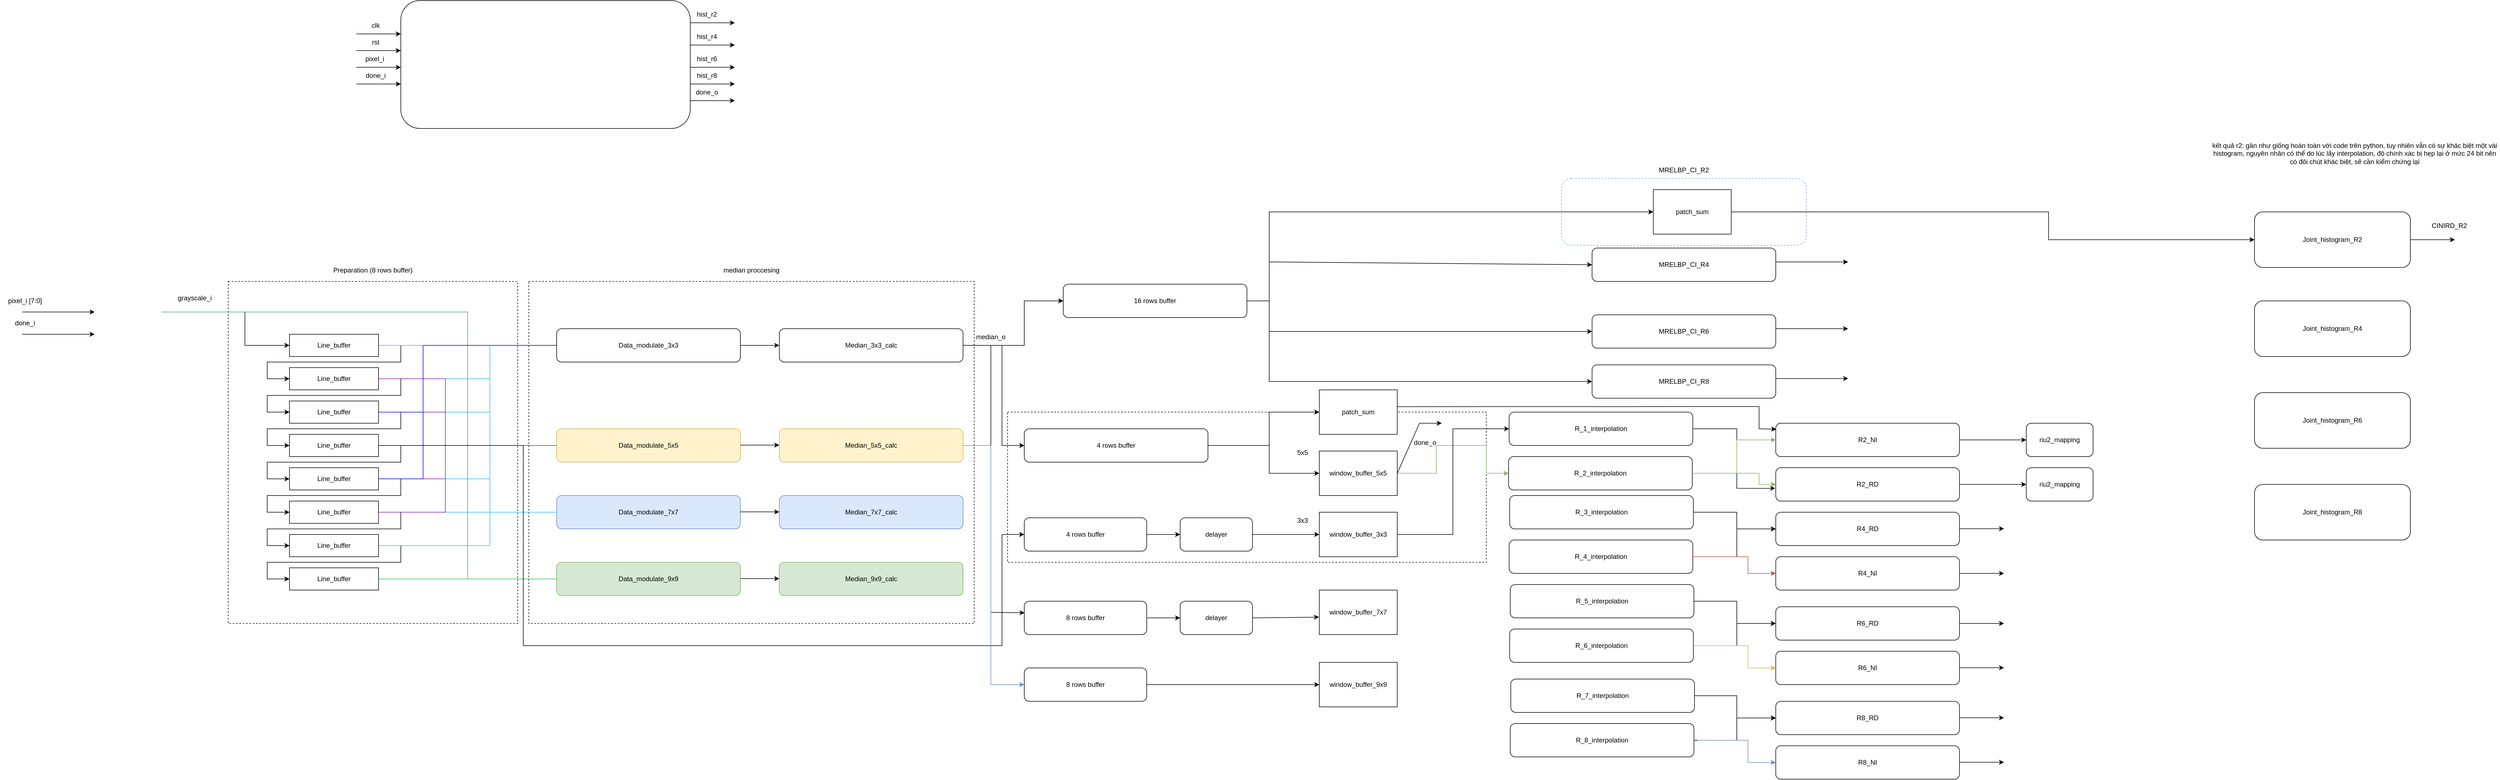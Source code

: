 <mxfile version="26.0.6">
  <diagram id="WNxnk0LURHfRbP0s7R7I" name="Page-1">
    <mxGraphModel dx="2284" dy="706" grid="1" gridSize="10" guides="1" tooltips="1" connect="1" arrows="1" fold="1" page="1" pageScale="1" pageWidth="850" pageHeight="1100" math="0" shadow="0">
      <root>
        <mxCell id="0" />
        <mxCell id="1" parent="0" />
        <mxCell id="bqpCy2kz2_XDA2Lxjg73-36" value="" style="rounded=0;whiteSpace=wrap;html=1;dashed=1;" parent="1" vertex="1">
          <mxGeometry x="1530" y="1140" width="860" height="270" as="geometry" />
        </mxCell>
        <mxCell id="ZLRa4HKCprrnMZRO4Hse-6" value="" style="rounded=1;whiteSpace=wrap;html=1;dashed=1;strokeColor=#7EA6E0;" parent="1" vertex="1">
          <mxGeometry x="2525" y="720" width="440" height="120" as="geometry" />
        </mxCell>
        <mxCell id="xcWUs8alpo8-Jp0Hv6Uv-5" value="" style="rounded=0;whiteSpace=wrap;html=1;dashed=1;" parent="1" vertex="1">
          <mxGeometry x="670" y="905" width="800" height="615" as="geometry" />
        </mxCell>
        <mxCell id="GmcOGzXTu3tJZgcI8re--47" value="" style="rounded=0;whiteSpace=wrap;html=1;dashed=1;" parent="1" vertex="1">
          <mxGeometry x="130" y="905" width="520" height="615" as="geometry" />
        </mxCell>
        <mxCell id="GmcOGzXTu3tJZgcI8re--1" value="grayscale_i" style="text;html=1;align=center;verticalAlign=middle;whiteSpace=wrap;rounded=0;" parent="1" vertex="1">
          <mxGeometry x="40" y="920" width="60" height="30" as="geometry" />
        </mxCell>
        <mxCell id="GmcOGzXTu3tJZgcI8re--2" value="Line_buffer" style="rounded=0;whiteSpace=wrap;html=1;" parent="1" vertex="1">
          <mxGeometry x="240" y="1000" width="160" height="40" as="geometry" />
        </mxCell>
        <mxCell id="GmcOGzXTu3tJZgcI8re--3" value="Line_buffer" style="rounded=0;whiteSpace=wrap;html=1;" parent="1" vertex="1">
          <mxGeometry x="240" y="1060" width="160" height="40" as="geometry" />
        </mxCell>
        <mxCell id="GmcOGzXTu3tJZgcI8re--4" value="Line_buffer" style="rounded=0;whiteSpace=wrap;html=1;" parent="1" vertex="1">
          <mxGeometry x="240" y="1120" width="160" height="40" as="geometry" />
        </mxCell>
        <mxCell id="GmcOGzXTu3tJZgcI8re--5" value="Line_buffer" style="rounded=0;whiteSpace=wrap;html=1;" parent="1" vertex="1">
          <mxGeometry x="240" y="1180" width="160" height="40" as="geometry" />
        </mxCell>
        <mxCell id="GmcOGzXTu3tJZgcI8re--6" value="Line_buffer" style="rounded=0;whiteSpace=wrap;html=1;" parent="1" vertex="1">
          <mxGeometry x="240" y="1240" width="160" height="40" as="geometry" />
        </mxCell>
        <mxCell id="GmcOGzXTu3tJZgcI8re--7" value="Line_buffer" style="rounded=0;whiteSpace=wrap;html=1;" parent="1" vertex="1">
          <mxGeometry x="240" y="1300" width="160" height="40" as="geometry" />
        </mxCell>
        <mxCell id="GmcOGzXTu3tJZgcI8re--8" value="Line_buffer" style="rounded=0;whiteSpace=wrap;html=1;" parent="1" vertex="1">
          <mxGeometry x="240" y="1360" width="160" height="40" as="geometry" />
        </mxCell>
        <mxCell id="GmcOGzXTu3tJZgcI8re--9" value="Line_buffer" style="rounded=0;whiteSpace=wrap;html=1;" parent="1" vertex="1">
          <mxGeometry x="240" y="1420" width="160" height="40" as="geometry" />
        </mxCell>
        <mxCell id="GmcOGzXTu3tJZgcI8re--10" value="" style="endArrow=classic;html=1;rounded=0;entryX=0;entryY=0.5;entryDx=0;entryDy=0;" parent="1" target="GmcOGzXTu3tJZgcI8re--2" edge="1">
          <mxGeometry width="50" height="50" relative="1" as="geometry">
            <mxPoint x="160" y="960" as="sourcePoint" />
            <mxPoint x="220" y="990" as="targetPoint" />
            <Array as="points">
              <mxPoint x="160" y="1020" />
            </Array>
          </mxGeometry>
        </mxCell>
        <mxCell id="GmcOGzXTu3tJZgcI8re--11" value="" style="endArrow=classic;html=1;rounded=0;exitX=1;exitY=0.5;exitDx=0;exitDy=0;entryX=0;entryY=0.5;entryDx=0;entryDy=0;" parent="1" source="GmcOGzXTu3tJZgcI8re--2" target="GmcOGzXTu3tJZgcI8re--3" edge="1">
          <mxGeometry width="50" height="50" relative="1" as="geometry">
            <mxPoint x="400" y="1060" as="sourcePoint" />
            <mxPoint x="450" y="1010" as="targetPoint" />
            <Array as="points">
              <mxPoint x="440" y="1020" />
              <mxPoint x="440" y="1050" />
              <mxPoint x="200" y="1050" />
              <mxPoint x="200" y="1080" />
            </Array>
          </mxGeometry>
        </mxCell>
        <mxCell id="GmcOGzXTu3tJZgcI8re--12" value="" style="endArrow=classic;html=1;rounded=0;exitX=1;exitY=0.5;exitDx=0;exitDy=0;entryX=0;entryY=0.5;entryDx=0;entryDy=0;" parent="1" source="GmcOGzXTu3tJZgcI8re--3" target="GmcOGzXTu3tJZgcI8re--4" edge="1">
          <mxGeometry width="50" height="50" relative="1" as="geometry">
            <mxPoint x="400" y="1130" as="sourcePoint" />
            <mxPoint x="450" y="1080" as="targetPoint" />
            <Array as="points">
              <mxPoint x="440" y="1080" />
              <mxPoint x="440" y="1110" />
              <mxPoint x="200" y="1110" />
              <mxPoint x="200" y="1140" />
            </Array>
          </mxGeometry>
        </mxCell>
        <mxCell id="GmcOGzXTu3tJZgcI8re--13" value="" style="endArrow=classic;html=1;rounded=0;exitX=1;exitY=0.5;exitDx=0;exitDy=0;entryX=0;entryY=0.5;entryDx=0;entryDy=0;" parent="1" edge="1">
          <mxGeometry width="50" height="50" relative="1" as="geometry">
            <mxPoint x="400" y="1140" as="sourcePoint" />
            <mxPoint x="240" y="1200" as="targetPoint" />
            <Array as="points">
              <mxPoint x="440" y="1140" />
              <mxPoint x="440" y="1170" />
              <mxPoint x="200" y="1170" />
              <mxPoint x="200" y="1200" />
            </Array>
          </mxGeometry>
        </mxCell>
        <mxCell id="GmcOGzXTu3tJZgcI8re--14" value="" style="endArrow=classic;html=1;rounded=0;exitX=1;exitY=0.5;exitDx=0;exitDy=0;entryX=0;entryY=0.5;entryDx=0;entryDy=0;" parent="1" edge="1">
          <mxGeometry width="50" height="50" relative="1" as="geometry">
            <mxPoint x="400" y="1200" as="sourcePoint" />
            <mxPoint x="240" y="1260" as="targetPoint" />
            <Array as="points">
              <mxPoint x="440" y="1200" />
              <mxPoint x="440" y="1230" />
              <mxPoint x="200" y="1230" />
              <mxPoint x="200" y="1260" />
            </Array>
          </mxGeometry>
        </mxCell>
        <mxCell id="GmcOGzXTu3tJZgcI8re--15" value="" style="endArrow=classic;html=1;rounded=0;exitX=1;exitY=0.5;exitDx=0;exitDy=0;entryX=0;entryY=0.5;entryDx=0;entryDy=0;" parent="1" edge="1">
          <mxGeometry width="50" height="50" relative="1" as="geometry">
            <mxPoint x="400" y="1260" as="sourcePoint" />
            <mxPoint x="240" y="1320" as="targetPoint" />
            <Array as="points">
              <mxPoint x="440" y="1260" />
              <mxPoint x="440" y="1290" />
              <mxPoint x="200" y="1290" />
              <mxPoint x="200" y="1320" />
            </Array>
          </mxGeometry>
        </mxCell>
        <mxCell id="GmcOGzXTu3tJZgcI8re--16" value="" style="endArrow=classic;html=1;rounded=0;exitX=1;exitY=0.5;exitDx=0;exitDy=0;entryX=0;entryY=0.5;entryDx=0;entryDy=0;" parent="1" edge="1">
          <mxGeometry width="50" height="50" relative="1" as="geometry">
            <mxPoint x="400" y="1320" as="sourcePoint" />
            <mxPoint x="240" y="1380" as="targetPoint" />
            <Array as="points">
              <mxPoint x="440" y="1320" />
              <mxPoint x="440" y="1350" />
              <mxPoint x="200" y="1350" />
              <mxPoint x="200" y="1380" />
            </Array>
          </mxGeometry>
        </mxCell>
        <mxCell id="GmcOGzXTu3tJZgcI8re--17" value="" style="endArrow=classic;html=1;rounded=0;exitX=1;exitY=0.5;exitDx=0;exitDy=0;entryX=0;entryY=0.5;entryDx=0;entryDy=0;" parent="1" edge="1">
          <mxGeometry width="50" height="50" relative="1" as="geometry">
            <mxPoint x="400" y="1380" as="sourcePoint" />
            <mxPoint x="240" y="1440" as="targetPoint" />
            <Array as="points">
              <mxPoint x="440" y="1380" />
              <mxPoint x="440" y="1410" />
              <mxPoint x="200" y="1410" />
              <mxPoint x="200" y="1440" />
            </Array>
          </mxGeometry>
        </mxCell>
        <mxCell id="GmcOGzXTu3tJZgcI8re--18" value="Data_modulate_3x3" style="rounded=1;whiteSpace=wrap;html=1;" parent="1" vertex="1">
          <mxGeometry x="720" y="990" width="330" height="60" as="geometry" />
        </mxCell>
        <mxCell id="GmcOGzXTu3tJZgcI8re--19" value="Data_modulate_5x5" style="rounded=1;whiteSpace=wrap;html=1;fillColor=#fff2cc;strokeColor=#d6b656;" parent="1" vertex="1">
          <mxGeometry x="720" y="1170" width="330" height="60" as="geometry" />
        </mxCell>
        <mxCell id="GmcOGzXTu3tJZgcI8re--20" value="Data_modulate_7x7" style="rounded=1;whiteSpace=wrap;html=1;fillColor=#dae8fc;strokeColor=#6c8ebf;" parent="1" vertex="1">
          <mxGeometry x="720" y="1290" width="330" height="60" as="geometry" />
        </mxCell>
        <mxCell id="GmcOGzXTu3tJZgcI8re--21" value="Data_modulate_9x9" style="rounded=1;whiteSpace=wrap;html=1;fillColor=#d5e8d4;strokeColor=#82b366;" parent="1" vertex="1">
          <mxGeometry x="720" y="1410" width="330" height="60" as="geometry" />
        </mxCell>
        <mxCell id="GmcOGzXTu3tJZgcI8re--22" value="" style="endArrow=none;html=1;rounded=0;entryX=0;entryY=0.5;entryDx=0;entryDy=0;exitX=1;exitY=0.5;exitDx=0;exitDy=0;fillColor=#f8cecc;strokeColor=#39B85B;" parent="1" source="GmcOGzXTu3tJZgcI8re--9" target="GmcOGzXTu3tJZgcI8re--21" edge="1">
          <mxGeometry width="50" height="50" relative="1" as="geometry">
            <mxPoint x="520" y="1380" as="sourcePoint" />
            <mxPoint x="570" y="1330" as="targetPoint" />
          </mxGeometry>
        </mxCell>
        <mxCell id="GmcOGzXTu3tJZgcI8re--23" value="" style="endArrow=none;html=1;rounded=0;entryX=1;entryY=0.5;entryDx=0;entryDy=0;fillColor=#f8cecc;strokeColor=#39B85B;" parent="1" target="GmcOGzXTu3tJZgcI8re--8" edge="1">
          <mxGeometry width="50" height="50" relative="1" as="geometry">
            <mxPoint x="560" y="1440" as="sourcePoint" />
            <mxPoint x="610" y="1330" as="targetPoint" />
            <Array as="points">
              <mxPoint x="560" y="1380" />
            </Array>
          </mxGeometry>
        </mxCell>
        <mxCell id="GmcOGzXTu3tJZgcI8re--24" value="" style="endArrow=none;html=1;rounded=0;entryX=1;entryY=0.5;entryDx=0;entryDy=0;fillColor=#f8cecc;strokeColor=#39B85B;" parent="1" target="GmcOGzXTu3tJZgcI8re--7" edge="1">
          <mxGeometry width="50" height="50" relative="1" as="geometry">
            <mxPoint x="560" y="1440" as="sourcePoint" />
            <mxPoint x="400" y="1380" as="targetPoint" />
            <Array as="points">
              <mxPoint x="560" y="1320" />
            </Array>
          </mxGeometry>
        </mxCell>
        <mxCell id="GmcOGzXTu3tJZgcI8re--25" value="" style="endArrow=none;html=1;rounded=0;entryX=1;entryY=0.5;entryDx=0;entryDy=0;fillColor=#f8cecc;strokeColor=#39B85B;" parent="1" target="GmcOGzXTu3tJZgcI8re--6" edge="1">
          <mxGeometry width="50" height="50" relative="1" as="geometry">
            <mxPoint x="560" y="1440" as="sourcePoint" />
            <mxPoint x="400" y="1320" as="targetPoint" />
            <Array as="points">
              <mxPoint x="560" y="1260" />
            </Array>
          </mxGeometry>
        </mxCell>
        <mxCell id="GmcOGzXTu3tJZgcI8re--26" value="" style="endArrow=none;html=1;rounded=0;entryX=1;entryY=0.5;entryDx=0;entryDy=0;fillColor=#f8cecc;strokeColor=#39B85B;" parent="1" target="GmcOGzXTu3tJZgcI8re--5" edge="1">
          <mxGeometry width="50" height="50" relative="1" as="geometry">
            <mxPoint x="560" y="1440" as="sourcePoint" />
            <mxPoint x="400" y="1260" as="targetPoint" />
            <Array as="points">
              <mxPoint x="560" y="1200" />
            </Array>
          </mxGeometry>
        </mxCell>
        <mxCell id="GmcOGzXTu3tJZgcI8re--27" value="" style="endArrow=none;html=1;rounded=0;entryX=1;entryY=0.5;entryDx=0;entryDy=0;fillColor=#f8cecc;strokeColor=#39B85B;" parent="1" target="GmcOGzXTu3tJZgcI8re--4" edge="1">
          <mxGeometry width="50" height="50" relative="1" as="geometry">
            <mxPoint x="560" y="1440" as="sourcePoint" />
            <mxPoint x="400" y="1200" as="targetPoint" />
            <Array as="points">
              <mxPoint x="560" y="1140" />
            </Array>
          </mxGeometry>
        </mxCell>
        <mxCell id="GmcOGzXTu3tJZgcI8re--28" value="" style="endArrow=none;html=1;rounded=0;entryX=1;entryY=0.5;entryDx=0;entryDy=0;fillColor=#f8cecc;strokeColor=#39B85B;" parent="1" target="GmcOGzXTu3tJZgcI8re--3" edge="1">
          <mxGeometry width="50" height="50" relative="1" as="geometry">
            <mxPoint x="560" y="1440" as="sourcePoint" />
            <mxPoint x="400" y="1140" as="targetPoint" />
            <Array as="points">
              <mxPoint x="560" y="1080" />
            </Array>
          </mxGeometry>
        </mxCell>
        <mxCell id="GmcOGzXTu3tJZgcI8re--29" value="" style="endArrow=none;html=1;rounded=0;entryX=1;entryY=0.5;entryDx=0;entryDy=0;fillColor=#f8cecc;strokeColor=#39B85B;" parent="1" target="GmcOGzXTu3tJZgcI8re--2" edge="1">
          <mxGeometry width="50" height="50" relative="1" as="geometry">
            <mxPoint x="560" y="1440" as="sourcePoint" />
            <mxPoint x="400" y="1080" as="targetPoint" />
            <Array as="points">
              <mxPoint x="560" y="1020" />
            </Array>
          </mxGeometry>
        </mxCell>
        <mxCell id="GmcOGzXTu3tJZgcI8re--30" value="" style="endArrow=none;html=1;rounded=0;fillColor=#f8cecc;strokeColor=#39B85B;" parent="1" edge="1">
          <mxGeometry width="50" height="50" relative="1" as="geometry">
            <mxPoint x="560" y="1440" as="sourcePoint" />
            <mxPoint x="10" y="960" as="targetPoint" />
            <Array as="points">
              <mxPoint x="560" y="960" />
            </Array>
          </mxGeometry>
        </mxCell>
        <mxCell id="GmcOGzXTu3tJZgcI8re--31" value="" style="endArrow=none;html=1;rounded=0;exitX=1;exitY=0.5;exitDx=0;exitDy=0;entryX=0;entryY=0.5;entryDx=0;entryDy=0;strokeColor=#2EC0FF;" parent="1" source="GmcOGzXTu3tJZgcI8re--8" target="GmcOGzXTu3tJZgcI8re--20" edge="1">
          <mxGeometry width="50" height="50" relative="1" as="geometry">
            <mxPoint x="670" y="1360" as="sourcePoint" />
            <mxPoint x="720" y="1310" as="targetPoint" />
            <Array as="points">
              <mxPoint x="600" y="1380" />
              <mxPoint x="600" y="1320" />
            </Array>
          </mxGeometry>
        </mxCell>
        <mxCell id="GmcOGzXTu3tJZgcI8re--32" value="" style="endArrow=none;html=1;rounded=0;exitX=1;exitY=0.5;exitDx=0;exitDy=0;entryX=0;entryY=0.5;entryDx=0;entryDy=0;strokeColor=#2EC0FF;" parent="1" source="GmcOGzXTu3tJZgcI8re--7" target="GmcOGzXTu3tJZgcI8re--20" edge="1">
          <mxGeometry width="50" height="50" relative="1" as="geometry">
            <mxPoint x="590" y="1310" as="sourcePoint" />
            <mxPoint x="640" y="1260" as="targetPoint" />
          </mxGeometry>
        </mxCell>
        <mxCell id="GmcOGzXTu3tJZgcI8re--33" value="" style="endArrow=none;html=1;rounded=0;exitX=1;exitY=0.5;exitDx=0;exitDy=0;entryX=0;entryY=0.5;entryDx=0;entryDy=0;strokeColor=#2EC0FF;" parent="1" source="GmcOGzXTu3tJZgcI8re--6" target="GmcOGzXTu3tJZgcI8re--20" edge="1">
          <mxGeometry width="50" height="50" relative="1" as="geometry">
            <mxPoint x="620" y="1280" as="sourcePoint" />
            <mxPoint x="670" y="1230" as="targetPoint" />
            <Array as="points">
              <mxPoint x="600" y="1260" />
              <mxPoint x="600" y="1320" />
            </Array>
          </mxGeometry>
        </mxCell>
        <mxCell id="GmcOGzXTu3tJZgcI8re--34" value="" style="endArrow=none;html=1;rounded=0;exitX=1;exitY=0.5;exitDx=0;exitDy=0;entryX=0;entryY=0.5;entryDx=0;entryDy=0;strokeColor=#2EC0FF;" parent="1" source="GmcOGzXTu3tJZgcI8re--5" edge="1">
          <mxGeometry width="50" height="50" relative="1" as="geometry">
            <mxPoint x="400" y="1260" as="sourcePoint" />
            <mxPoint x="720" y="1320" as="targetPoint" />
            <Array as="points">
              <mxPoint x="600" y="1200" />
              <mxPoint x="600" y="1320" />
            </Array>
          </mxGeometry>
        </mxCell>
        <mxCell id="GmcOGzXTu3tJZgcI8re--35" value="" style="endArrow=none;html=1;rounded=0;exitX=1;exitY=0.5;exitDx=0;exitDy=0;entryX=0;entryY=0.5;entryDx=0;entryDy=0;strokeColor=#2EC0FF;" parent="1" source="GmcOGzXTu3tJZgcI8re--4" edge="1">
          <mxGeometry width="50" height="50" relative="1" as="geometry">
            <mxPoint x="400" y="1200" as="sourcePoint" />
            <mxPoint x="720" y="1320" as="targetPoint" />
            <Array as="points">
              <mxPoint x="600" y="1140" />
              <mxPoint x="600" y="1320" />
            </Array>
          </mxGeometry>
        </mxCell>
        <mxCell id="GmcOGzXTu3tJZgcI8re--36" value="" style="endArrow=none;html=1;rounded=0;entryX=0;entryY=0.5;entryDx=0;entryDy=0;exitX=1;exitY=0.5;exitDx=0;exitDy=0;strokeColor=#2EC0FF;" parent="1" source="GmcOGzXTu3tJZgcI8re--3" edge="1">
          <mxGeometry width="50" height="50" relative="1" as="geometry">
            <mxPoint x="410" y="1080" as="sourcePoint" />
            <mxPoint x="720" y="1320" as="targetPoint" />
            <Array as="points">
              <mxPoint x="600" y="1080" />
              <mxPoint x="600" y="1320" />
            </Array>
          </mxGeometry>
        </mxCell>
        <mxCell id="GmcOGzXTu3tJZgcI8re--37" value="" style="endArrow=none;html=1;rounded=0;entryX=0;entryY=0.5;entryDx=0;entryDy=0;exitX=1;exitY=0.5;exitDx=0;exitDy=0;strokeColor=#2EC0FF;" parent="1" source="GmcOGzXTu3tJZgcI8re--2" edge="1">
          <mxGeometry width="50" height="50" relative="1" as="geometry">
            <mxPoint x="400" y="1080" as="sourcePoint" />
            <mxPoint x="720" y="1320" as="targetPoint" />
            <Array as="points">
              <mxPoint x="600" y="1020" />
              <mxPoint x="600" y="1320" />
            </Array>
          </mxGeometry>
        </mxCell>
        <mxCell id="GmcOGzXTu3tJZgcI8re--38" value="" style="endArrow=none;html=1;rounded=0;entryX=0;entryY=0.5;entryDx=0;entryDy=0;exitX=1;exitY=0.5;exitDx=0;exitDy=0;strokeColor=#8825ad;" parent="1" source="GmcOGzXTu3tJZgcI8re--7" target="GmcOGzXTu3tJZgcI8re--19" edge="1">
          <mxGeometry width="50" height="50" relative="1" as="geometry">
            <mxPoint x="590" y="1270" as="sourcePoint" />
            <mxPoint x="640" y="1220" as="targetPoint" />
            <Array as="points">
              <mxPoint x="520" y="1320" />
              <mxPoint x="520" y="1200" />
            </Array>
          </mxGeometry>
        </mxCell>
        <mxCell id="GmcOGzXTu3tJZgcI8re--39" value="" style="endArrow=none;html=1;rounded=0;entryX=0;entryY=0.5;entryDx=0;entryDy=0;exitX=1;exitY=0.5;exitDx=0;exitDy=0;strokeColor=#8825ad;" parent="1" source="GmcOGzXTu3tJZgcI8re--5" target="GmcOGzXTu3tJZgcI8re--19" edge="1">
          <mxGeometry width="50" height="50" relative="1" as="geometry">
            <mxPoint x="620" y="1280" as="sourcePoint" />
            <mxPoint x="670" y="1230" as="targetPoint" />
          </mxGeometry>
        </mxCell>
        <mxCell id="GmcOGzXTu3tJZgcI8re--40" value="" style="endArrow=none;html=1;rounded=0;entryX=0;entryY=0.5;entryDx=0;entryDy=0;exitX=1;exitY=0.5;exitDx=0;exitDy=0;strokeColor=#8825ad;" parent="1" source="GmcOGzXTu3tJZgcI8re--6" target="GmcOGzXTu3tJZgcI8re--19" edge="1">
          <mxGeometry width="50" height="50" relative="1" as="geometry">
            <mxPoint x="480" y="1380" as="sourcePoint" />
            <mxPoint x="530" y="1330" as="targetPoint" />
            <Array as="points">
              <mxPoint x="520" y="1260" />
              <mxPoint x="520" y="1200" />
            </Array>
          </mxGeometry>
        </mxCell>
        <mxCell id="GmcOGzXTu3tJZgcI8re--41" value="" style="endArrow=none;html=1;rounded=0;exitX=1;exitY=0.5;exitDx=0;exitDy=0;entryX=0;entryY=0.5;entryDx=0;entryDy=0;strokeColor=#8825ad;" parent="1" source="GmcOGzXTu3tJZgcI8re--4" target="GmcOGzXTu3tJZgcI8re--19" edge="1">
          <mxGeometry width="50" height="50" relative="1" as="geometry">
            <mxPoint x="400" y="1140" as="sourcePoint" />
            <mxPoint x="570" y="1110" as="targetPoint" />
            <Array as="points">
              <mxPoint x="520" y="1140" />
              <mxPoint x="520" y="1200" />
            </Array>
          </mxGeometry>
        </mxCell>
        <mxCell id="GmcOGzXTu3tJZgcI8re--42" value="" style="endArrow=none;html=1;rounded=0;entryX=0;entryY=0.5;entryDx=0;entryDy=0;exitX=1;exitY=0.5;exitDx=0;exitDy=0;strokeColor=#8825ad;" parent="1" source="GmcOGzXTu3tJZgcI8re--3" target="GmcOGzXTu3tJZgcI8re--19" edge="1">
          <mxGeometry width="50" height="50" relative="1" as="geometry">
            <mxPoint x="510" y="1240" as="sourcePoint" />
            <mxPoint x="560" y="1190" as="targetPoint" />
            <Array as="points">
              <mxPoint x="520" y="1080" />
              <mxPoint x="520" y="1200" />
            </Array>
          </mxGeometry>
        </mxCell>
        <mxCell id="GmcOGzXTu3tJZgcI8re--43" value="" style="endArrow=none;html=1;rounded=0;entryX=0;entryY=0.5;entryDx=0;entryDy=0;exitX=1;exitY=0.5;exitDx=0;exitDy=0;fillColor=#f8cecc;strokeColor=#0000FF;" parent="1" source="GmcOGzXTu3tJZgcI8re--6" target="GmcOGzXTu3tJZgcI8re--18" edge="1">
          <mxGeometry width="50" height="50" relative="1" as="geometry">
            <mxPoint x="660" y="1090" as="sourcePoint" />
            <mxPoint x="710" y="1040" as="targetPoint" />
            <Array as="points">
              <mxPoint x="440" y="1260" />
              <mxPoint x="480" y="1260" />
              <mxPoint x="480" y="1020" />
            </Array>
          </mxGeometry>
        </mxCell>
        <mxCell id="GmcOGzXTu3tJZgcI8re--44" value="" style="endArrow=none;html=1;rounded=0;entryX=0;entryY=0.5;entryDx=0;entryDy=0;fillColor=#f8cecc;strokeColor=#0000FF;exitX=1;exitY=0.5;exitDx=0;exitDy=0;" parent="1" source="GmcOGzXTu3tJZgcI8re--5" target="GmcOGzXTu3tJZgcI8re--18" edge="1">
          <mxGeometry width="50" height="50" relative="1" as="geometry">
            <mxPoint x="470" y="1110" as="sourcePoint" />
            <mxPoint x="580" y="1090" as="targetPoint" />
            <Array as="points">
              <mxPoint x="480" y="1200" />
              <mxPoint x="480" y="1020" />
            </Array>
          </mxGeometry>
        </mxCell>
        <mxCell id="GmcOGzXTu3tJZgcI8re--45" value="" style="endArrow=none;html=1;rounded=0;entryX=0;entryY=0.5;entryDx=0;entryDy=0;exitX=1;exitY=0.5;exitDx=0;exitDy=0;fillColor=#f8cecc;strokeColor=#0000FF;" parent="1" source="GmcOGzXTu3tJZgcI8re--4" target="GmcOGzXTu3tJZgcI8re--18" edge="1">
          <mxGeometry width="50" height="50" relative="1" as="geometry">
            <mxPoint x="530" y="1140" as="sourcePoint" />
            <mxPoint x="580" y="1090" as="targetPoint" />
            <Array as="points">
              <mxPoint x="480" y="1140" />
              <mxPoint x="480" y="1020" />
            </Array>
          </mxGeometry>
        </mxCell>
        <mxCell id="GmcOGzXTu3tJZgcI8re--48" value="Preparation (8 rows buffer)" style="text;html=1;align=center;verticalAlign=middle;whiteSpace=wrap;rounded=0;" parent="1" vertex="1">
          <mxGeometry x="290" y="870" width="200" height="30" as="geometry" />
        </mxCell>
        <mxCell id="GmcOGzXTu3tJZgcI8re--49" value="" style="endArrow=classic;html=1;rounded=0;exitX=1;exitY=0.5;exitDx=0;exitDy=0;" parent="1" source="GmcOGzXTu3tJZgcI8re--18" edge="1">
          <mxGeometry width="50" height="50" relative="1" as="geometry">
            <mxPoint x="1130" y="1060" as="sourcePoint" />
            <mxPoint x="1120" y="1020" as="targetPoint" />
          </mxGeometry>
        </mxCell>
        <mxCell id="GmcOGzXTu3tJZgcI8re--53" value="" style="endArrow=classic;html=1;rounded=0;exitX=1;exitY=0.5;exitDx=0;exitDy=0;" parent="1" edge="1">
          <mxGeometry width="50" height="50" relative="1" as="geometry">
            <mxPoint x="1050" y="1199.41" as="sourcePoint" />
            <mxPoint x="1120" y="1199.41" as="targetPoint" />
          </mxGeometry>
        </mxCell>
        <mxCell id="GmcOGzXTu3tJZgcI8re--54" value="" style="endArrow=classic;html=1;rounded=0;exitX=1;exitY=0.5;exitDx=0;exitDy=0;" parent="1" edge="1">
          <mxGeometry width="50" height="50" relative="1" as="geometry">
            <mxPoint x="1050" y="1319.41" as="sourcePoint" />
            <mxPoint x="1120" y="1319.41" as="targetPoint" />
          </mxGeometry>
        </mxCell>
        <mxCell id="GmcOGzXTu3tJZgcI8re--55" value="" style="endArrow=classic;html=1;rounded=0;exitX=1;exitY=0.5;exitDx=0;exitDy=0;" parent="1" edge="1">
          <mxGeometry width="50" height="50" relative="1" as="geometry">
            <mxPoint x="1050" y="1439.41" as="sourcePoint" />
            <mxPoint x="1120" y="1439.41" as="targetPoint" />
          </mxGeometry>
        </mxCell>
        <mxCell id="GmcOGzXTu3tJZgcI8re--56" value="Median_3x3_calc" style="rounded=1;whiteSpace=wrap;html=1;" parent="1" vertex="1">
          <mxGeometry x="1120" y="990" width="330" height="60" as="geometry" />
        </mxCell>
        <mxCell id="GmcOGzXTu3tJZgcI8re--57" value="Median_5x5_calc" style="rounded=1;whiteSpace=wrap;html=1;fillColor=#fff2cc;strokeColor=#d6b656;" parent="1" vertex="1">
          <mxGeometry x="1120" y="1170" width="330" height="60" as="geometry" />
        </mxCell>
        <mxCell id="GmcOGzXTu3tJZgcI8re--58" value="Median_7x7_calc" style="rounded=1;whiteSpace=wrap;html=1;fillColor=#dae8fc;strokeColor=#6c8ebf;" parent="1" vertex="1">
          <mxGeometry x="1120" y="1290" width="330" height="60" as="geometry" />
        </mxCell>
        <mxCell id="GmcOGzXTu3tJZgcI8re--59" value="Median_9x9_calc" style="rounded=1;whiteSpace=wrap;html=1;fillColor=#d5e8d4;strokeColor=#82b366;" parent="1" vertex="1">
          <mxGeometry x="1120" y="1410" width="330" height="60" as="geometry" />
        </mxCell>
        <mxCell id="GmcOGzXTu3tJZgcI8re--84" value="median_o" style="text;html=1;align=center;verticalAlign=middle;whiteSpace=wrap;rounded=0;" parent="1" vertex="1">
          <mxGeometry x="1470" y="990" width="60" height="30" as="geometry" />
        </mxCell>
        <mxCell id="xcWUs8alpo8-Jp0Hv6Uv-1" value="4 rows buffer" style="rounded=1;whiteSpace=wrap;html=1;" parent="1" vertex="1">
          <mxGeometry x="1560" y="1170" width="330" height="60" as="geometry" />
        </mxCell>
        <mxCell id="xcWUs8alpo8-Jp0Hv6Uv-7" value="median proccesing" style="text;html=1;align=center;verticalAlign=middle;whiteSpace=wrap;rounded=0;" parent="1" vertex="1">
          <mxGeometry x="970" y="870" width="200" height="30" as="geometry" />
        </mxCell>
        <mxCell id="xcWUs8alpo8-Jp0Hv6Uv-8" value="" style="endArrow=classic;html=1;rounded=0;exitX=1;exitY=0.5;exitDx=0;exitDy=0;entryX=0;entryY=0.5;entryDx=0;entryDy=0;" parent="1" source="GmcOGzXTu3tJZgcI8re--56" target="xcWUs8alpo8-Jp0Hv6Uv-1" edge="1">
          <mxGeometry width="50" height="50" relative="1" as="geometry">
            <mxPoint x="1990" y="1230" as="sourcePoint" />
            <mxPoint x="2040" y="1180" as="targetPoint" />
            <Array as="points">
              <mxPoint x="1520" y="1020" />
              <mxPoint x="1520" y="1200" />
            </Array>
          </mxGeometry>
        </mxCell>
        <mxCell id="cKaFTFPh17Z6DULblfAX-4" value="16 rows buffer" style="rounded=1;whiteSpace=wrap;html=1;" parent="1" vertex="1">
          <mxGeometry x="1630" y="910" width="330" height="60" as="geometry" />
        </mxCell>
        <mxCell id="cKaFTFPh17Z6DULblfAX-6" value="" style="endArrow=classic;html=1;rounded=0;exitX=1;exitY=0.5;exitDx=0;exitDy=0;entryX=0;entryY=0.5;entryDx=0;entryDy=0;" parent="1" source="GmcOGzXTu3tJZgcI8re--56" target="cKaFTFPh17Z6DULblfAX-4" edge="1">
          <mxGeometry width="50" height="50" relative="1" as="geometry">
            <mxPoint x="1650" y="1070" as="sourcePoint" />
            <mxPoint x="1700" y="1020" as="targetPoint" />
            <Array as="points">
              <mxPoint x="1560" y="1020" />
              <mxPoint x="1560" y="940" />
            </Array>
          </mxGeometry>
        </mxCell>
        <mxCell id="cKaFTFPh17Z6DULblfAX-10" value="MRELBP_CI_R4" style="rounded=1;whiteSpace=wrap;html=1;" parent="1" vertex="1">
          <mxGeometry x="2580" y="845" width="330" height="60" as="geometry" />
        </mxCell>
        <mxCell id="cKaFTFPh17Z6DULblfAX-11" value="MRELBP_CI_R6" style="rounded=1;whiteSpace=wrap;html=1;" parent="1" vertex="1">
          <mxGeometry x="2580" y="965" width="330" height="60" as="geometry" />
        </mxCell>
        <mxCell id="cKaFTFPh17Z6DULblfAX-12" value="MRELBP_CI_R8" style="rounded=1;whiteSpace=wrap;html=1;" parent="1" vertex="1">
          <mxGeometry x="2580" y="1055" width="330" height="60" as="geometry" />
        </mxCell>
        <mxCell id="oXViZq4bpHaVGdFtksc9-2" value="" style="endArrow=classic;html=1;rounded=0;" parent="1" edge="1">
          <mxGeometry width="50" height="50" relative="1" as="geometry">
            <mxPoint x="-240" y="960" as="sourcePoint" />
            <mxPoint x="-110" y="960" as="targetPoint" />
          </mxGeometry>
        </mxCell>
        <mxCell id="oXViZq4bpHaVGdFtksc9-3" value="" style="endArrow=classic;html=1;rounded=0;" parent="1" edge="1">
          <mxGeometry width="50" height="50" relative="1" as="geometry">
            <mxPoint x="-240" y="1000" as="sourcePoint" />
            <mxPoint x="-110" y="1000" as="targetPoint" />
          </mxGeometry>
        </mxCell>
        <mxCell id="oXViZq4bpHaVGdFtksc9-5" value="pixel_i [7:0]" style="text;html=1;align=center;verticalAlign=middle;whiteSpace=wrap;rounded=0;" parent="1" vertex="1">
          <mxGeometry x="-280" y="925" width="90" height="30" as="geometry" />
        </mxCell>
        <mxCell id="oXViZq4bpHaVGdFtksc9-6" value="done_i" style="text;html=1;align=center;verticalAlign=middle;whiteSpace=wrap;rounded=0;" parent="1" vertex="1">
          <mxGeometry x="-280" y="965" width="90" height="30" as="geometry" />
        </mxCell>
        <mxCell id="oXViZq4bpHaVGdFtksc9-7" value="" style="endArrow=classic;html=1;rounded=0;exitX=1;exitY=0.5;exitDx=0;exitDy=0;entryX=0;entryY=0.5;entryDx=0;entryDy=0;" parent="1" source="cKaFTFPh17Z6DULblfAX-4" target="ZLRa4HKCprrnMZRO4Hse-2" edge="1">
          <mxGeometry width="50" height="50" relative="1" as="geometry">
            <mxPoint x="2020" y="970" as="sourcePoint" />
            <mxPoint x="2200" y="779" as="targetPoint" />
            <Array as="points">
              <mxPoint x="2000" y="940" />
              <mxPoint x="2000" y="780" />
            </Array>
          </mxGeometry>
        </mxCell>
        <mxCell id="oXViZq4bpHaVGdFtksc9-8" value="" style="endArrow=classic;html=1;rounded=0;entryX=0;entryY=0.5;entryDx=0;entryDy=0;" parent="1" target="cKaFTFPh17Z6DULblfAX-10" edge="1">
          <mxGeometry width="50" height="50" relative="1" as="geometry">
            <mxPoint x="1960" y="940" as="sourcePoint" />
            <mxPoint x="2099.01" y="869.42" as="targetPoint" />
            <Array as="points">
              <mxPoint x="2000" y="940" />
              <mxPoint x="2000" y="870" />
            </Array>
          </mxGeometry>
        </mxCell>
        <mxCell id="oXViZq4bpHaVGdFtksc9-9" value="" style="endArrow=classic;html=1;rounded=0;exitX=1;exitY=0.5;exitDx=0;exitDy=0;entryX=0;entryY=0.5;entryDx=0;entryDy=0;" parent="1" source="cKaFTFPh17Z6DULblfAX-4" target="cKaFTFPh17Z6DULblfAX-11" edge="1">
          <mxGeometry width="50" height="50" relative="1" as="geometry">
            <mxPoint x="2030" y="1000" as="sourcePoint" />
            <mxPoint x="2100" y="995" as="targetPoint" />
            <Array as="points">
              <mxPoint x="2000" y="940" />
              <mxPoint x="2000" y="995" />
            </Array>
          </mxGeometry>
        </mxCell>
        <mxCell id="oXViZq4bpHaVGdFtksc9-11" value="" style="endArrow=classic;html=1;rounded=0;exitX=1;exitY=0.5;exitDx=0;exitDy=0;entryX=0;entryY=0.5;entryDx=0;entryDy=0;" parent="1" source="cKaFTFPh17Z6DULblfAX-4" target="cKaFTFPh17Z6DULblfAX-12" edge="1">
          <mxGeometry width="50" height="50" relative="1" as="geometry">
            <mxPoint x="2040" y="1040" as="sourcePoint" />
            <mxPoint x="2100" y="1085" as="targetPoint" />
            <Array as="points">
              <mxPoint x="2000" y="940" />
              <mxPoint x="2000" y="1085" />
            </Array>
          </mxGeometry>
        </mxCell>
        <mxCell id="oXViZq4bpHaVGdFtksc9-16" value="" style="endArrow=classic;html=1;rounded=0;exitX=1;exitY=0.5;exitDx=0;exitDy=0;entryX=0;entryY=0.5;entryDx=0;entryDy=0;" parent="1" source="ZLRa4HKCprrnMZRO4Hse-2" target="oYHVJnOS4saPGdLuuCbE-1" edge="1">
          <mxGeometry width="50" height="50" relative="1" as="geometry">
            <mxPoint x="2901" y="780" as="sourcePoint" />
            <mxPoint x="3040" y="780" as="targetPoint" />
            <Array as="points">
              <mxPoint x="3160" y="780" />
              <mxPoint x="3400" y="780" />
              <mxPoint x="3400" y="830" />
            </Array>
          </mxGeometry>
        </mxCell>
        <mxCell id="oXViZq4bpHaVGdFtksc9-20" value="" style="endArrow=classic;html=1;rounded=0;exitX=1;exitY=0.417;exitDx=0;exitDy=0;entryX=0;entryY=0.5;entryDx=0;entryDy=0;exitPerimeter=0;" parent="1" edge="1">
          <mxGeometry width="50" height="50" relative="1" as="geometry">
            <mxPoint x="2910" y="870" as="sourcePoint" />
            <mxPoint x="3040" y="870" as="targetPoint" />
          </mxGeometry>
        </mxCell>
        <mxCell id="oXViZq4bpHaVGdFtksc9-21" value="" style="endArrow=classic;html=1;rounded=0;exitX=1;exitY=0.417;exitDx=0;exitDy=0;entryX=0;entryY=0.5;entryDx=0;entryDy=0;exitPerimeter=0;" parent="1" edge="1">
          <mxGeometry width="50" height="50" relative="1" as="geometry">
            <mxPoint x="2910" y="990" as="sourcePoint" />
            <mxPoint x="3040" y="990" as="targetPoint" />
          </mxGeometry>
        </mxCell>
        <mxCell id="oXViZq4bpHaVGdFtksc9-22" value="" style="endArrow=classic;html=1;rounded=0;exitX=1;exitY=0.417;exitDx=0;exitDy=0;entryX=0;entryY=0.5;entryDx=0;entryDy=0;exitPerimeter=0;" parent="1" edge="1">
          <mxGeometry width="50" height="50" relative="1" as="geometry">
            <mxPoint x="2910" y="1079.58" as="sourcePoint" />
            <mxPoint x="3040" y="1079.58" as="targetPoint" />
          </mxGeometry>
        </mxCell>
        <mxCell id="oXViZq4bpHaVGdFtksc9-35" value="" style="endArrow=classic;html=1;rounded=0;exitX=1;exitY=0.5;exitDx=0;exitDy=0;entryX=0;entryY=0.5;entryDx=0;entryDy=0;" parent="1" source="xcWUs8alpo8-Jp0Hv6Uv-1" target="ZLRa4HKCprrnMZRO4Hse-8" edge="1">
          <mxGeometry width="50" height="50" relative="1" as="geometry">
            <mxPoint x="2260" y="1140" as="sourcePoint" />
            <mxPoint x="2021" y="1200" as="targetPoint" />
            <Array as="points">
              <mxPoint x="2000" y="1200" />
              <mxPoint x="2000" y="1140" />
            </Array>
          </mxGeometry>
        </mxCell>
        <mxCell id="oXViZq4bpHaVGdFtksc9-40" value="R_1_interpolation" style="rounded=1;whiteSpace=wrap;html=1;" parent="1" vertex="1">
          <mxGeometry x="2431" y="1140" width="330" height="60" as="geometry" />
        </mxCell>
        <mxCell id="oXViZq4bpHaVGdFtksc9-41" value="R_2_interpolation" style="rounded=1;whiteSpace=wrap;html=1;" parent="1" vertex="1">
          <mxGeometry x="2430" y="1220" width="330" height="60" as="geometry" />
        </mxCell>
        <mxCell id="oXViZq4bpHaVGdFtksc9-43" value="" style="endArrow=classic;html=1;rounded=0;entryX=0;entryY=0.5;entryDx=0;entryDy=0;fillColor=#d5e8d4;strokeColor=#82b366;" parent="1" target="oXViZq4bpHaVGdFtksc9-41" edge="1">
          <mxGeometry width="50" height="50" relative="1" as="geometry">
            <mxPoint x="2350" y="1200" as="sourcePoint" />
            <mxPoint x="2420" y="1170" as="targetPoint" />
            <Array as="points">
              <mxPoint x="2390" y="1200" />
              <mxPoint x="2390" y="1250" />
            </Array>
          </mxGeometry>
        </mxCell>
        <mxCell id="oXViZq4bpHaVGdFtksc9-44" value="R_3_interpolation" style="rounded=1;whiteSpace=wrap;html=1;" parent="1" vertex="1">
          <mxGeometry x="2432" y="1290" width="330" height="60" as="geometry" />
        </mxCell>
        <mxCell id="oXViZq4bpHaVGdFtksc9-45" value="R_4_interpolation" style="rounded=1;whiteSpace=wrap;html=1;" parent="1" vertex="1">
          <mxGeometry x="2431" y="1370" width="330" height="60" as="geometry" />
        </mxCell>
        <mxCell id="oXViZq4bpHaVGdFtksc9-46" value="R_5_interpolation" style="rounded=1;whiteSpace=wrap;html=1;" parent="1" vertex="1">
          <mxGeometry x="2433" y="1450" width="330" height="60" as="geometry" />
        </mxCell>
        <mxCell id="oXViZq4bpHaVGdFtksc9-47" value="R_6_interpolation" style="rounded=1;whiteSpace=wrap;html=1;" parent="1" vertex="1">
          <mxGeometry x="2432" y="1530" width="330" height="60" as="geometry" />
        </mxCell>
        <mxCell id="oXViZq4bpHaVGdFtksc9-48" value="R_7_interpolation" style="rounded=1;whiteSpace=wrap;html=1;" parent="1" vertex="1">
          <mxGeometry x="2434" y="1620" width="330" height="60" as="geometry" />
        </mxCell>
        <mxCell id="oXViZq4bpHaVGdFtksc9-49" value="R_8_interpolation" style="rounded=1;whiteSpace=wrap;html=1;" parent="1" vertex="1">
          <mxGeometry x="2433" y="1700" width="330" height="60" as="geometry" />
        </mxCell>
        <mxCell id="oXViZq4bpHaVGdFtksc9-57" value="R2_NI" style="rounded=1;whiteSpace=wrap;html=1;" parent="1" vertex="1">
          <mxGeometry x="2910" y="1160" width="330" height="60" as="geometry" />
        </mxCell>
        <mxCell id="oXViZq4bpHaVGdFtksc9-59" value="R2_RD" style="rounded=1;whiteSpace=wrap;html=1;" parent="1" vertex="1">
          <mxGeometry x="2910" y="1240" width="330" height="60" as="geometry" />
        </mxCell>
        <mxCell id="oXViZq4bpHaVGdFtksc9-60" value="" style="endArrow=classic;html=1;rounded=0;entryX=-0.003;entryY=0.618;entryDx=0;entryDy=0;exitX=1;exitY=0.5;exitDx=0;exitDy=0;entryPerimeter=0;" parent="1" source="oXViZq4bpHaVGdFtksc9-40" target="oXViZq4bpHaVGdFtksc9-59" edge="1">
          <mxGeometry width="50" height="50" relative="1" as="geometry">
            <mxPoint x="2720" y="1270" as="sourcePoint" />
            <mxPoint x="2770" y="1220" as="targetPoint" />
            <Array as="points">
              <mxPoint x="2840" y="1170" />
              <mxPoint x="2840" y="1277" />
            </Array>
          </mxGeometry>
        </mxCell>
        <mxCell id="oXViZq4bpHaVGdFtksc9-61" value="" style="endArrow=classic;html=1;rounded=0;exitX=1;exitY=0.5;exitDx=0;exitDy=0;entryX=0;entryY=0.5;entryDx=0;entryDy=0;fillColor=#d5e8d4;strokeColor=#82b366;" parent="1" source="oXViZq4bpHaVGdFtksc9-41" target="oXViZq4bpHaVGdFtksc9-57" edge="1">
          <mxGeometry width="50" height="50" relative="1" as="geometry">
            <mxPoint x="2820" y="1250" as="sourcePoint" />
            <mxPoint x="2870" y="1200" as="targetPoint" />
            <Array as="points">
              <mxPoint x="2840" y="1250" />
              <mxPoint x="2840" y="1190" />
            </Array>
          </mxGeometry>
        </mxCell>
        <mxCell id="oXViZq4bpHaVGdFtksc9-62" value="" style="endArrow=classic;html=1;rounded=0;exitX=1;exitY=0.5;exitDx=0;exitDy=0;entryX=0;entryY=0.5;entryDx=0;entryDy=0;fillColor=#d5e8d4;strokeColor=#82b366;" parent="1" source="oXViZq4bpHaVGdFtksc9-41" target="oXViZq4bpHaVGdFtksc9-59" edge="1">
          <mxGeometry width="50" height="50" relative="1" as="geometry">
            <mxPoint x="2770" y="1270" as="sourcePoint" />
            <mxPoint x="2820" y="1220" as="targetPoint" />
            <Array as="points">
              <mxPoint x="2880" y="1250" />
              <mxPoint x="2880" y="1270" />
            </Array>
          </mxGeometry>
        </mxCell>
        <mxCell id="oXViZq4bpHaVGdFtksc9-63" value="R4_RD" style="rounded=1;whiteSpace=wrap;html=1;" parent="1" vertex="1">
          <mxGeometry x="2910" y="1320" width="330" height="60" as="geometry" />
        </mxCell>
        <mxCell id="oXViZq4bpHaVGdFtksc9-64" value="R4_NI" style="rounded=1;whiteSpace=wrap;html=1;" parent="1" vertex="1">
          <mxGeometry x="2910" y="1400" width="330" height="60" as="geometry" />
        </mxCell>
        <mxCell id="oXViZq4bpHaVGdFtksc9-65" value="" style="endArrow=classic;html=1;rounded=0;exitX=1;exitY=0.5;exitDx=0;exitDy=0;entryX=0;entryY=0.5;entryDx=0;entryDy=0;" parent="1" source="oXViZq4bpHaVGdFtksc9-44" target="oXViZq4bpHaVGdFtksc9-63" edge="1">
          <mxGeometry width="50" height="50" relative="1" as="geometry">
            <mxPoint x="2820" y="1440" as="sourcePoint" />
            <mxPoint x="2870" y="1390" as="targetPoint" />
            <Array as="points">
              <mxPoint x="2840" y="1320" />
              <mxPoint x="2840" y="1350" />
            </Array>
          </mxGeometry>
        </mxCell>
        <mxCell id="oXViZq4bpHaVGdFtksc9-66" value="" style="endArrow=classic;html=1;rounded=0;exitX=1;exitY=0.5;exitDx=0;exitDy=0;" parent="1" source="oXViZq4bpHaVGdFtksc9-45" edge="1">
          <mxGeometry width="50" height="50" relative="1" as="geometry">
            <mxPoint x="2810" y="1400" as="sourcePoint" />
            <mxPoint x="2910" y="1350" as="targetPoint" />
            <Array as="points">
              <mxPoint x="2840" y="1400" />
              <mxPoint x="2840" y="1350" />
            </Array>
          </mxGeometry>
        </mxCell>
        <mxCell id="oXViZq4bpHaVGdFtksc9-67" value="" style="endArrow=classic;html=1;rounded=0;exitX=1;exitY=0.5;exitDx=0;exitDy=0;entryX=0;entryY=0.5;entryDx=0;entryDy=0;fillColor=#f8cecc;strokeColor=#b85450;" parent="1" source="oXViZq4bpHaVGdFtksc9-45" target="oXViZq4bpHaVGdFtksc9-64" edge="1">
          <mxGeometry width="50" height="50" relative="1" as="geometry">
            <mxPoint x="2840" y="1470" as="sourcePoint" />
            <mxPoint x="2890" y="1420" as="targetPoint" />
            <Array as="points">
              <mxPoint x="2860" y="1400" />
              <mxPoint x="2860" y="1430" />
            </Array>
          </mxGeometry>
        </mxCell>
        <mxCell id="oXViZq4bpHaVGdFtksc9-68" value="R6_RD" style="rounded=1;whiteSpace=wrap;html=1;" parent="1" vertex="1">
          <mxGeometry x="2910" y="1490" width="330" height="60" as="geometry" />
        </mxCell>
        <mxCell id="oXViZq4bpHaVGdFtksc9-69" value="R6_NI" style="rounded=1;whiteSpace=wrap;html=1;" parent="1" vertex="1">
          <mxGeometry x="2910" y="1570" width="330" height="60" as="geometry" />
        </mxCell>
        <mxCell id="oXViZq4bpHaVGdFtksc9-70" value="R8_RD" style="rounded=1;whiteSpace=wrap;html=1;" parent="1" vertex="1">
          <mxGeometry x="2910" y="1660" width="330" height="60" as="geometry" />
        </mxCell>
        <mxCell id="oXViZq4bpHaVGdFtksc9-71" value="R8_NI" style="rounded=1;whiteSpace=wrap;html=1;" parent="1" vertex="1">
          <mxGeometry x="2910" y="1740" width="330" height="60" as="geometry" />
        </mxCell>
        <mxCell id="oXViZq4bpHaVGdFtksc9-74" value="" style="endArrow=classic;html=1;rounded=0;exitX=1;exitY=0.5;exitDx=0;exitDy=0;entryX=0;entryY=0.5;entryDx=0;entryDy=0;" parent="1" source="oXViZq4bpHaVGdFtksc9-46" target="oXViZq4bpHaVGdFtksc9-68" edge="1">
          <mxGeometry width="50" height="50" relative="1" as="geometry">
            <mxPoint x="2870" y="1570" as="sourcePoint" />
            <mxPoint x="2920" y="1520" as="targetPoint" />
            <Array as="points">
              <mxPoint x="2840" y="1480" />
              <mxPoint x="2840" y="1520" />
            </Array>
          </mxGeometry>
        </mxCell>
        <mxCell id="oXViZq4bpHaVGdFtksc9-75" value="" style="endArrow=classic;html=1;rounded=0;exitX=1;exitY=0.5;exitDx=0;exitDy=0;entryX=0;entryY=0.5;entryDx=0;entryDy=0;" parent="1" source="oXViZq4bpHaVGdFtksc9-47" target="oXViZq4bpHaVGdFtksc9-68" edge="1">
          <mxGeometry width="50" height="50" relative="1" as="geometry">
            <mxPoint x="2810" y="1580" as="sourcePoint" />
            <mxPoint x="2860" y="1530" as="targetPoint" />
            <Array as="points">
              <mxPoint x="2840" y="1560" />
              <mxPoint x="2840" y="1520" />
            </Array>
          </mxGeometry>
        </mxCell>
        <mxCell id="oXViZq4bpHaVGdFtksc9-76" value="" style="endArrow=classic;html=1;rounded=0;exitX=1;exitY=0.5;exitDx=0;exitDy=0;entryX=0;entryY=0.5;entryDx=0;entryDy=0;fillColor=#fff2cc;strokeColor=#d6b656;" parent="1" source="oXViZq4bpHaVGdFtksc9-47" target="oXViZq4bpHaVGdFtksc9-69" edge="1">
          <mxGeometry width="50" height="50" relative="1" as="geometry">
            <mxPoint x="2820" y="1630" as="sourcePoint" />
            <mxPoint x="2870" y="1580" as="targetPoint" />
            <Array as="points">
              <mxPoint x="2860" y="1560" />
              <mxPoint x="2860" y="1600" />
            </Array>
          </mxGeometry>
        </mxCell>
        <mxCell id="oXViZq4bpHaVGdFtksc9-77" value="" style="endArrow=classic;html=1;rounded=0;exitX=1;exitY=0.5;exitDx=0;exitDy=0;entryX=0;entryY=0.5;entryDx=0;entryDy=0;" parent="1" source="oXViZq4bpHaVGdFtksc9-48" target="oXViZq4bpHaVGdFtksc9-70" edge="1">
          <mxGeometry width="50" height="50" relative="1" as="geometry">
            <mxPoint x="2910" y="1740" as="sourcePoint" />
            <mxPoint x="2960" y="1690" as="targetPoint" />
            <Array as="points">
              <mxPoint x="2840" y="1650" />
              <mxPoint x="2840" y="1690" />
            </Array>
          </mxGeometry>
        </mxCell>
        <mxCell id="oXViZq4bpHaVGdFtksc9-78" value="" style="endArrow=classic;html=1;rounded=0;exitX=1;exitY=0.5;exitDx=0;exitDy=0;entryX=0;entryY=0.5;entryDx=0;entryDy=0;" parent="1" source="oXViZq4bpHaVGdFtksc9-49" target="oXViZq4bpHaVGdFtksc9-70" edge="1">
          <mxGeometry width="50" height="50" relative="1" as="geometry">
            <mxPoint x="2800" y="1750" as="sourcePoint" />
            <mxPoint x="2850" y="1700" as="targetPoint" />
            <Array as="points">
              <mxPoint x="2840" y="1730" />
              <mxPoint x="2840" y="1690" />
            </Array>
          </mxGeometry>
        </mxCell>
        <mxCell id="oXViZq4bpHaVGdFtksc9-79" value="" style="endArrow=classic;html=1;rounded=0;entryX=0;entryY=0.5;entryDx=0;entryDy=0;fillColor=#dae8fc;strokeColor=#6c8ebf;" parent="1" target="oXViZq4bpHaVGdFtksc9-71" edge="1">
          <mxGeometry width="50" height="50" relative="1" as="geometry">
            <mxPoint x="2770" y="1730" as="sourcePoint" />
            <mxPoint x="2870" y="1730" as="targetPoint" />
            <Array as="points">
              <mxPoint x="2860" y="1730" />
              <mxPoint x="2860" y="1770" />
            </Array>
          </mxGeometry>
        </mxCell>
        <mxCell id="rOETTQN8WzMRFd6ri6b8-1" value="" style="rounded=1;whiteSpace=wrap;html=1;" parent="1" vertex="1">
          <mxGeometry x="440" y="400" width="520" height="230" as="geometry" />
        </mxCell>
        <mxCell id="rOETTQN8WzMRFd6ri6b8-2" value="" style="endArrow=classic;html=1;rounded=0;" parent="1" edge="1">
          <mxGeometry width="50" height="50" relative="1" as="geometry">
            <mxPoint x="360" y="460" as="sourcePoint" />
            <mxPoint x="440" y="460" as="targetPoint" />
          </mxGeometry>
        </mxCell>
        <mxCell id="rOETTQN8WzMRFd6ri6b8-4" value="clk" style="text;html=1;align=center;verticalAlign=middle;whiteSpace=wrap;rounded=0;" parent="1" vertex="1">
          <mxGeometry x="365" y="430" width="60" height="30" as="geometry" />
        </mxCell>
        <mxCell id="rOETTQN8WzMRFd6ri6b8-5" value="" style="endArrow=classic;html=1;rounded=0;entryX=0.004;entryY=0.172;entryDx=0;entryDy=0;entryPerimeter=0;" parent="1" edge="1">
          <mxGeometry width="50" height="50" relative="1" as="geometry">
            <mxPoint x="360" y="490" as="sourcePoint" />
            <mxPoint x="440" y="490" as="targetPoint" />
          </mxGeometry>
        </mxCell>
        <mxCell id="rOETTQN8WzMRFd6ri6b8-6" value="rst" style="text;html=1;align=center;verticalAlign=middle;whiteSpace=wrap;rounded=0;" parent="1" vertex="1">
          <mxGeometry x="365" y="460" width="60" height="30" as="geometry" />
        </mxCell>
        <mxCell id="rOETTQN8WzMRFd6ri6b8-8" value="" style="endArrow=classic;html=1;rounded=0;entryX=0.004;entryY=0.172;entryDx=0;entryDy=0;entryPerimeter=0;" parent="1" edge="1">
          <mxGeometry width="50" height="50" relative="1" as="geometry">
            <mxPoint x="360" y="520" as="sourcePoint" />
            <mxPoint x="440" y="520" as="targetPoint" />
          </mxGeometry>
        </mxCell>
        <mxCell id="rOETTQN8WzMRFd6ri6b8-9" value="pixel_i&amp;nbsp;" style="text;html=1;align=center;verticalAlign=middle;whiteSpace=wrap;rounded=0;" parent="1" vertex="1">
          <mxGeometry x="365" y="490" width="60" height="30" as="geometry" />
        </mxCell>
        <mxCell id="rOETTQN8WzMRFd6ri6b8-10" value="" style="endArrow=classic;html=1;rounded=0;entryX=0.004;entryY=0.172;entryDx=0;entryDy=0;entryPerimeter=0;" parent="1" edge="1">
          <mxGeometry width="50" height="50" relative="1" as="geometry">
            <mxPoint x="360" y="550" as="sourcePoint" />
            <mxPoint x="440" y="550" as="targetPoint" />
          </mxGeometry>
        </mxCell>
        <mxCell id="rOETTQN8WzMRFd6ri6b8-11" value="done_i" style="text;html=1;align=center;verticalAlign=middle;whiteSpace=wrap;rounded=0;" parent="1" vertex="1">
          <mxGeometry x="365" y="520" width="60" height="30" as="geometry" />
        </mxCell>
        <mxCell id="rOETTQN8WzMRFd6ri6b8-12" value="" style="endArrow=classic;html=1;rounded=0;" parent="1" edge="1">
          <mxGeometry width="50" height="50" relative="1" as="geometry">
            <mxPoint x="960" y="440" as="sourcePoint" />
            <mxPoint x="1040" y="440" as="targetPoint" />
          </mxGeometry>
        </mxCell>
        <mxCell id="rOETTQN8WzMRFd6ri6b8-13" value="hist_r2" style="text;html=1;align=center;verticalAlign=middle;whiteSpace=wrap;rounded=0;" parent="1" vertex="1">
          <mxGeometry x="960" y="410" width="60" height="30" as="geometry" />
        </mxCell>
        <mxCell id="rOETTQN8WzMRFd6ri6b8-14" value="" style="endArrow=classic;html=1;rounded=0;entryX=0.004;entryY=0.172;entryDx=0;entryDy=0;entryPerimeter=0;" parent="1" edge="1">
          <mxGeometry width="50" height="50" relative="1" as="geometry">
            <mxPoint x="960" y="480" as="sourcePoint" />
            <mxPoint x="1040" y="480" as="targetPoint" />
          </mxGeometry>
        </mxCell>
        <mxCell id="rOETTQN8WzMRFd6ri6b8-16" value="" style="endArrow=classic;html=1;rounded=0;entryX=0.004;entryY=0.172;entryDx=0;entryDy=0;entryPerimeter=0;" parent="1" edge="1">
          <mxGeometry width="50" height="50" relative="1" as="geometry">
            <mxPoint x="960" y="520" as="sourcePoint" />
            <mxPoint x="1040" y="520" as="targetPoint" />
          </mxGeometry>
        </mxCell>
        <mxCell id="rOETTQN8WzMRFd6ri6b8-17" value="hist_r6" style="text;html=1;align=center;verticalAlign=middle;whiteSpace=wrap;rounded=0;" parent="1" vertex="1">
          <mxGeometry x="960" y="490" width="60" height="30" as="geometry" />
        </mxCell>
        <mxCell id="rOETTQN8WzMRFd6ri6b8-18" value="" style="endArrow=classic;html=1;rounded=0;entryX=0.004;entryY=0.172;entryDx=0;entryDy=0;entryPerimeter=0;" parent="1" edge="1">
          <mxGeometry width="50" height="50" relative="1" as="geometry">
            <mxPoint x="960" y="580" as="sourcePoint" />
            <mxPoint x="1040" y="580" as="targetPoint" />
          </mxGeometry>
        </mxCell>
        <mxCell id="rOETTQN8WzMRFd6ri6b8-19" value="done_o" style="text;html=1;align=center;verticalAlign=middle;whiteSpace=wrap;rounded=0;" parent="1" vertex="1">
          <mxGeometry x="960" y="550" width="60" height="30" as="geometry" />
        </mxCell>
        <mxCell id="rOETTQN8WzMRFd6ri6b8-20" value="hist_r4" style="text;html=1;align=center;verticalAlign=middle;whiteSpace=wrap;rounded=0;" parent="1" vertex="1">
          <mxGeometry x="960" y="450" width="60" height="30" as="geometry" />
        </mxCell>
        <mxCell id="rOETTQN8WzMRFd6ri6b8-21" value="" style="endArrow=classic;html=1;rounded=0;entryX=0.004;entryY=0.172;entryDx=0;entryDy=0;entryPerimeter=0;" parent="1" edge="1">
          <mxGeometry width="50" height="50" relative="1" as="geometry">
            <mxPoint x="960" y="550" as="sourcePoint" />
            <mxPoint x="1040" y="550" as="targetPoint" />
          </mxGeometry>
        </mxCell>
        <mxCell id="rOETTQN8WzMRFd6ri6b8-22" value="hist_r8" style="text;html=1;align=center;verticalAlign=middle;whiteSpace=wrap;rounded=0;" parent="1" vertex="1">
          <mxGeometry x="960" y="520" width="60" height="30" as="geometry" />
        </mxCell>
        <mxCell id="rOETTQN8WzMRFd6ri6b8-33" value="" style="endArrow=classic;html=1;rounded=0;exitX=1;exitY=0.5;exitDx=0;exitDy=0;entryX=0;entryY=0.5;entryDx=0;entryDy=0;entryPerimeter=0;" parent="1" edge="1">
          <mxGeometry width="50" height="50" relative="1" as="geometry">
            <mxPoint x="3240" y="1349.64" as="sourcePoint" />
            <mxPoint x="3320" y="1349.64" as="targetPoint" />
          </mxGeometry>
        </mxCell>
        <mxCell id="rOETTQN8WzMRFd6ri6b8-34" value="" style="endArrow=classic;html=1;rounded=0;exitX=1;exitY=0.5;exitDx=0;exitDy=0;entryX=0;entryY=0.5;entryDx=0;entryDy=0;entryPerimeter=0;" parent="1" edge="1">
          <mxGeometry width="50" height="50" relative="1" as="geometry">
            <mxPoint x="3240" y="1430" as="sourcePoint" />
            <mxPoint x="3320" y="1430" as="targetPoint" />
          </mxGeometry>
        </mxCell>
        <mxCell id="rOETTQN8WzMRFd6ri6b8-35" value="" style="endArrow=classic;html=1;rounded=0;exitX=1;exitY=0.5;exitDx=0;exitDy=0;entryX=0;entryY=0.5;entryDx=0;entryDy=0;entryPerimeter=0;" parent="1" edge="1">
          <mxGeometry width="50" height="50" relative="1" as="geometry">
            <mxPoint x="3240" y="1520" as="sourcePoint" />
            <mxPoint x="3320" y="1520" as="targetPoint" />
          </mxGeometry>
        </mxCell>
        <mxCell id="rOETTQN8WzMRFd6ri6b8-36" value="" style="endArrow=classic;html=1;rounded=0;exitX=1;exitY=0.5;exitDx=0;exitDy=0;entryX=0;entryY=0.5;entryDx=0;entryDy=0;entryPerimeter=0;" parent="1" edge="1">
          <mxGeometry width="50" height="50" relative="1" as="geometry">
            <mxPoint x="3240" y="1599.57" as="sourcePoint" />
            <mxPoint x="3320" y="1599.57" as="targetPoint" />
          </mxGeometry>
        </mxCell>
        <mxCell id="rOETTQN8WzMRFd6ri6b8-39" value="" style="endArrow=classic;html=1;rounded=0;exitX=1;exitY=0.5;exitDx=0;exitDy=0;entryX=0;entryY=0.5;entryDx=0;entryDy=0;entryPerimeter=0;" parent="1" edge="1">
          <mxGeometry width="50" height="50" relative="1" as="geometry">
            <mxPoint x="3240" y="1689.57" as="sourcePoint" />
            <mxPoint x="3320" y="1689.57" as="targetPoint" />
          </mxGeometry>
        </mxCell>
        <mxCell id="rOETTQN8WzMRFd6ri6b8-40" value="" style="endArrow=classic;html=1;rounded=0;exitX=1;exitY=0.5;exitDx=0;exitDy=0;entryX=0;entryY=0.5;entryDx=0;entryDy=0;entryPerimeter=0;" parent="1" edge="1">
          <mxGeometry width="50" height="50" relative="1" as="geometry">
            <mxPoint x="3240" y="1769.57" as="sourcePoint" />
            <mxPoint x="3320" y="1769.57" as="targetPoint" />
          </mxGeometry>
        </mxCell>
        <mxCell id="ZLRa4HKCprrnMZRO4Hse-2" value="patch_sum" style="rounded=0;whiteSpace=wrap;html=1;" parent="1" vertex="1">
          <mxGeometry x="2690" y="740" width="140" height="80" as="geometry" />
        </mxCell>
        <mxCell id="ZLRa4HKCprrnMZRO4Hse-7" value="MRELBP_CI_R2" style="text;html=1;align=center;verticalAlign=middle;whiteSpace=wrap;rounded=0;" parent="1" vertex="1">
          <mxGeometry x="2715" y="690" width="60" height="30" as="geometry" />
        </mxCell>
        <mxCell id="ZLRa4HKCprrnMZRO4Hse-8" value="patch_sum" style="rounded=0;whiteSpace=wrap;html=1;" parent="1" vertex="1">
          <mxGeometry x="2090" y="1100" width="140" height="80" as="geometry" />
        </mxCell>
        <mxCell id="ZLRa4HKCprrnMZRO4Hse-10" value="window_buffer_5x5" style="rounded=0;whiteSpace=wrap;html=1;" parent="1" vertex="1">
          <mxGeometry x="2090" y="1210" width="140" height="80" as="geometry" />
        </mxCell>
        <mxCell id="ZLRa4HKCprrnMZRO4Hse-11" value="" style="endArrow=classic;html=1;rounded=0;exitX=1;exitY=0.5;exitDx=0;exitDy=0;entryX=0;entryY=0.5;entryDx=0;entryDy=0;" parent="1" source="xcWUs8alpo8-Jp0Hv6Uv-1" target="ZLRa4HKCprrnMZRO4Hse-10" edge="1">
          <mxGeometry width="50" height="50" relative="1" as="geometry">
            <mxPoint x="2360" y="1090" as="sourcePoint" />
            <mxPoint x="2410" y="1040" as="targetPoint" />
            <Array as="points">
              <mxPoint x="2000" y="1200" />
              <mxPoint x="2000" y="1250" />
            </Array>
          </mxGeometry>
        </mxCell>
        <mxCell id="ZLRa4HKCprrnMZRO4Hse-14" value="" style="endArrow=none;html=1;rounded=0;exitX=1;exitY=0.5;exitDx=0;exitDy=0;fillColor=#d5e8d4;strokeColor=#82b366;" parent="1" source="ZLRa4HKCprrnMZRO4Hse-10" edge="1">
          <mxGeometry width="50" height="50" relative="1" as="geometry">
            <mxPoint x="2360" y="1090" as="sourcePoint" />
            <mxPoint x="2350" y="1200" as="targetPoint" />
            <Array as="points">
              <mxPoint x="2300" y="1250" />
              <mxPoint x="2300" y="1200" />
            </Array>
          </mxGeometry>
        </mxCell>
        <mxCell id="ZLRa4HKCprrnMZRO4Hse-15" value="5x5" style="text;html=1;align=center;verticalAlign=middle;whiteSpace=wrap;rounded=0;" parent="1" vertex="1">
          <mxGeometry x="2030" y="1197.5" width="60" height="30" as="geometry" />
        </mxCell>
        <mxCell id="ZLRa4HKCprrnMZRO4Hse-19" value="" style="endArrow=classic;html=1;rounded=0;exitX=1.004;exitY=0.378;exitDx=0;exitDy=0;entryX=0.003;entryY=0.18;entryDx=0;entryDy=0;entryPerimeter=0;exitPerimeter=0;" parent="1" source="ZLRa4HKCprrnMZRO4Hse-8" target="oXViZq4bpHaVGdFtksc9-57" edge="1">
          <mxGeometry width="50" height="50" relative="1" as="geometry">
            <mxPoint x="2240" y="1170" as="sourcePoint" />
            <mxPoint x="2290" y="1120" as="targetPoint" />
            <Array as="points">
              <mxPoint x="2880" y="1130" />
              <mxPoint x="2880" y="1170" />
            </Array>
          </mxGeometry>
        </mxCell>
        <mxCell id="TUOsZl-QKD-2IEsBlg0L-2" value="" style="endArrow=classic;html=1;rounded=0;exitX=1;exitY=0.5;exitDx=0;exitDy=0;entryX=0;entryY=0.5;entryDx=0;entryDy=0;" parent="1" source="GmcOGzXTu3tJZgcI8re--5" target="TUOsZl-QKD-2IEsBlg0L-3" edge="1">
          <mxGeometry width="50" height="50" relative="1" as="geometry">
            <mxPoint x="650" y="1570" as="sourcePoint" />
            <mxPoint x="1560" y="1280" as="targetPoint" />
            <Array as="points">
              <mxPoint x="660" y="1200" />
              <mxPoint x="660" y="1560" />
              <mxPoint x="1520" y="1560" />
              <mxPoint x="1520" y="1360" />
            </Array>
          </mxGeometry>
        </mxCell>
        <mxCell id="TUOsZl-QKD-2IEsBlg0L-3" value="4 rows buffer" style="rounded=1;whiteSpace=wrap;html=1;" parent="1" vertex="1">
          <mxGeometry x="1560" y="1330" width="220" height="60" as="geometry" />
        </mxCell>
        <mxCell id="TUOsZl-QKD-2IEsBlg0L-4" value="delayer" style="rounded=1;whiteSpace=wrap;html=1;" parent="1" vertex="1">
          <mxGeometry x="1840" y="1330" width="130" height="60" as="geometry" />
        </mxCell>
        <mxCell id="TUOsZl-QKD-2IEsBlg0L-5" value="" style="endArrow=classic;html=1;rounded=0;entryX=0;entryY=0.5;entryDx=0;entryDy=0;exitX=1;exitY=0.5;exitDx=0;exitDy=0;" parent="1" source="TUOsZl-QKD-2IEsBlg0L-3" target="TUOsZl-QKD-2IEsBlg0L-4" edge="1">
          <mxGeometry width="50" height="50" relative="1" as="geometry">
            <mxPoint x="1780" y="1410" as="sourcePoint" />
            <mxPoint x="1830" y="1360" as="targetPoint" />
          </mxGeometry>
        </mxCell>
        <mxCell id="TUOsZl-QKD-2IEsBlg0L-6" value="window_buffer_3x3" style="rounded=0;whiteSpace=wrap;html=1;" parent="1" vertex="1">
          <mxGeometry x="2090" y="1320" width="140" height="80" as="geometry" />
        </mxCell>
        <mxCell id="TUOsZl-QKD-2IEsBlg0L-7" value="" style="endArrow=classic;html=1;rounded=0;exitX=1;exitY=0.5;exitDx=0;exitDy=0;entryX=0;entryY=0.5;entryDx=0;entryDy=0;" parent="1" source="TUOsZl-QKD-2IEsBlg0L-4" target="TUOsZl-QKD-2IEsBlg0L-6" edge="1">
          <mxGeometry width="50" height="50" relative="1" as="geometry">
            <mxPoint x="1970" y="1425" as="sourcePoint" />
            <mxPoint x="2020" y="1375" as="targetPoint" />
          </mxGeometry>
        </mxCell>
        <mxCell id="TUOsZl-QKD-2IEsBlg0L-8" value="" style="endArrow=classic;html=1;rounded=0;exitX=1;exitY=0.5;exitDx=0;exitDy=0;entryX=0;entryY=0.5;entryDx=0;entryDy=0;" parent="1" source="TUOsZl-QKD-2IEsBlg0L-6" target="oXViZq4bpHaVGdFtksc9-40" edge="1">
          <mxGeometry width="50" height="50" relative="1" as="geometry">
            <mxPoint x="2290" y="1385" as="sourcePoint" />
            <mxPoint x="2340" y="1335" as="targetPoint" />
            <Array as="points">
              <mxPoint x="2330" y="1360" />
              <mxPoint x="2330" y="1170" />
            </Array>
          </mxGeometry>
        </mxCell>
        <mxCell id="bqpCy2kz2_XDA2Lxjg73-1" value="3x3" style="text;html=1;align=center;verticalAlign=middle;whiteSpace=wrap;rounded=0;" parent="1" vertex="1">
          <mxGeometry x="2030" y="1320" width="60" height="30" as="geometry" />
        </mxCell>
        <mxCell id="bqpCy2kz2_XDA2Lxjg73-34" value="" style="endArrow=classic;html=1;rounded=0;exitX=1;exitY=0.5;exitDx=0;exitDy=0;" parent="1" source="ZLRa4HKCprrnMZRO4Hse-10" edge="1">
          <mxGeometry width="50" height="50" relative="1" as="geometry">
            <mxPoint x="2280" y="1295" as="sourcePoint" />
            <mxPoint x="2310" y="1160" as="targetPoint" />
            <Array as="points">
              <mxPoint x="2270" y="1160" />
            </Array>
          </mxGeometry>
        </mxCell>
        <mxCell id="bqpCy2kz2_XDA2Lxjg73-35" value="done_o" style="text;html=1;align=center;verticalAlign=middle;whiteSpace=wrap;rounded=0;" parent="1" vertex="1">
          <mxGeometry x="2250" y="1180" width="60" height="30" as="geometry" />
        </mxCell>
        <mxCell id="oYHVJnOS4saPGdLuuCbE-1" value="Joint_histogram_R2" style="rounded=1;whiteSpace=wrap;html=1;" parent="1" vertex="1">
          <mxGeometry x="3770" y="780" width="280" height="100" as="geometry" />
        </mxCell>
        <mxCell id="oYHVJnOS4saPGdLuuCbE-5" value="Joint_histogram_R4" style="rounded=1;whiteSpace=wrap;html=1;" parent="1" vertex="1">
          <mxGeometry x="3770" y="940" width="280" height="100" as="geometry" />
        </mxCell>
        <mxCell id="oYHVJnOS4saPGdLuuCbE-6" value="Joint_histogram_R6" style="rounded=1;whiteSpace=wrap;html=1;" parent="1" vertex="1">
          <mxGeometry x="3770" y="1105" width="280" height="100" as="geometry" />
        </mxCell>
        <mxCell id="oYHVJnOS4saPGdLuuCbE-7" value="Joint_histogram_R8" style="rounded=1;whiteSpace=wrap;html=1;" parent="1" vertex="1">
          <mxGeometry x="3770" y="1270" width="280" height="100" as="geometry" />
        </mxCell>
        <mxCell id="oYHVJnOS4saPGdLuuCbE-8" value="riu2_mapping" style="rounded=1;whiteSpace=wrap;html=1;" parent="1" vertex="1">
          <mxGeometry x="3360" y="1160" width="120" height="60" as="geometry" />
        </mxCell>
        <mxCell id="oYHVJnOS4saPGdLuuCbE-9" value="" style="endArrow=classic;html=1;rounded=0;exitX=1;exitY=0.5;exitDx=0;exitDy=0;entryX=0;entryY=0.5;entryDx=0;entryDy=0;" parent="1" source="oXViZq4bpHaVGdFtksc9-57" target="oYHVJnOS4saPGdLuuCbE-8" edge="1">
          <mxGeometry width="50" height="50" relative="1" as="geometry">
            <mxPoint x="3560" y="1200" as="sourcePoint" />
            <mxPoint x="3610" y="1150" as="targetPoint" />
          </mxGeometry>
        </mxCell>
        <mxCell id="oYHVJnOS4saPGdLuuCbE-10" value="riu2_mapping" style="rounded=1;whiteSpace=wrap;html=1;" parent="1" vertex="1">
          <mxGeometry x="3360" y="1240" width="120" height="60" as="geometry" />
        </mxCell>
        <mxCell id="oYHVJnOS4saPGdLuuCbE-11" value="" style="endArrow=classic;html=1;rounded=0;exitX=1;exitY=0.5;exitDx=0;exitDy=0;" parent="1" source="oXViZq4bpHaVGdFtksc9-59" target="oYHVJnOS4saPGdLuuCbE-10" edge="1">
          <mxGeometry width="50" height="50" relative="1" as="geometry">
            <mxPoint x="3560" y="1200" as="sourcePoint" />
            <mxPoint x="3610" y="1150" as="targetPoint" />
          </mxGeometry>
        </mxCell>
        <mxCell id="oYHVJnOS4saPGdLuuCbE-12" value="" style="endArrow=classic;html=1;rounded=0;exitX=1;exitY=0.5;exitDx=0;exitDy=0;" parent="1" source="oYHVJnOS4saPGdLuuCbE-1" edge="1">
          <mxGeometry width="50" height="50" relative="1" as="geometry">
            <mxPoint x="4190" y="895" as="sourcePoint" />
            <mxPoint x="4130" y="830" as="targetPoint" />
          </mxGeometry>
        </mxCell>
        <mxCell id="oYHVJnOS4saPGdLuuCbE-13" value="CINIRD_R2" style="text;html=1;align=center;verticalAlign=middle;whiteSpace=wrap;rounded=0;" parent="1" vertex="1">
          <mxGeometry x="4090" y="790" width="60" height="30" as="geometry" />
        </mxCell>
        <mxCell id="1JpLaMjnZfO-IYcp46S9-2" value="kết quả r2: gần như giống hoàn toàn với code trên python, tuy nhiên vẫn có sự khác biệt một vài histogram, nguyên nhân có thể do lúc lấy interpolation, độ chính xác bị hẹp lại ở mức 24 bit nên có đôi chút khác biệt, sẽ cần kiểm chứng lại" style="text;html=1;align=center;verticalAlign=middle;whiteSpace=wrap;rounded=0;" vertex="1" parent="1">
          <mxGeometry x="3690" y="660" width="520" height="30" as="geometry" />
        </mxCell>
        <mxCell id="1JpLaMjnZfO-IYcp46S9-3" value="8 rows buffer" style="rounded=1;whiteSpace=wrap;html=1;" vertex="1" parent="1">
          <mxGeometry x="1560" y="1480" width="220" height="60" as="geometry" />
        </mxCell>
        <mxCell id="1JpLaMjnZfO-IYcp46S9-4" value="8 rows buffer" style="rounded=1;whiteSpace=wrap;html=1;" vertex="1" parent="1">
          <mxGeometry x="1560" y="1600" width="220" height="60" as="geometry" />
        </mxCell>
        <mxCell id="1JpLaMjnZfO-IYcp46S9-5" value="" style="endArrow=classic;html=1;rounded=0;exitX=1;exitY=0.5;exitDx=0;exitDy=0;entryX=0.003;entryY=0.348;entryDx=0;entryDy=0;entryPerimeter=0;" edge="1" parent="1" source="GmcOGzXTu3tJZgcI8re--56" target="1JpLaMjnZfO-IYcp46S9-3">
          <mxGeometry width="50" height="50" relative="1" as="geometry">
            <mxPoint x="1510" y="1247.5" as="sourcePoint" />
            <mxPoint x="1560" y="1197.5" as="targetPoint" />
            <Array as="points">
              <mxPoint x="1500" y="1020" />
              <mxPoint x="1500" y="1500" />
            </Array>
          </mxGeometry>
        </mxCell>
        <mxCell id="1JpLaMjnZfO-IYcp46S9-6" value="" style="endArrow=classic;html=1;rounded=0;exitX=1;exitY=0.5;exitDx=0;exitDy=0;entryX=0;entryY=0.5;entryDx=0;entryDy=0;fillColor=#dae8fc;strokeColor=#6c8ebf;" edge="1" parent="1" source="GmcOGzXTu3tJZgcI8re--57" target="1JpLaMjnZfO-IYcp46S9-4">
          <mxGeometry width="50" height="50" relative="1" as="geometry">
            <mxPoint x="1600" y="1340" as="sourcePoint" />
            <mxPoint x="1650" y="1290" as="targetPoint" />
            <Array as="points">
              <mxPoint x="1500" y="1200" />
              <mxPoint x="1500" y="1630" />
            </Array>
          </mxGeometry>
        </mxCell>
        <mxCell id="1JpLaMjnZfO-IYcp46S9-7" value="delayer" style="rounded=1;whiteSpace=wrap;html=1;" vertex="1" parent="1">
          <mxGeometry x="1840" y="1480" width="130" height="60" as="geometry" />
        </mxCell>
        <mxCell id="1JpLaMjnZfO-IYcp46S9-8" value="" style="endArrow=classic;html=1;rounded=0;entryX=0;entryY=0.5;entryDx=0;entryDy=0;exitX=1;exitY=0.5;exitDx=0;exitDy=0;" edge="1" parent="1">
          <mxGeometry width="50" height="50" relative="1" as="geometry">
            <mxPoint x="1780" y="1510" as="sourcePoint" />
            <mxPoint x="1840" y="1510" as="targetPoint" />
          </mxGeometry>
        </mxCell>
        <mxCell id="1JpLaMjnZfO-IYcp46S9-9" value="window_buffer_7x7" style="rounded=0;whiteSpace=wrap;html=1;" vertex="1" parent="1">
          <mxGeometry x="2090" y="1460" width="140" height="80" as="geometry" />
        </mxCell>
        <mxCell id="1JpLaMjnZfO-IYcp46S9-10" value="" style="endArrow=classic;html=1;rounded=0;exitX=1;exitY=0.5;exitDx=0;exitDy=0;entryX=-0.004;entryY=0.608;entryDx=0;entryDy=0;entryPerimeter=0;" edge="1" parent="1" source="1JpLaMjnZfO-IYcp46S9-7" target="1JpLaMjnZfO-IYcp46S9-9">
          <mxGeometry width="50" height="50" relative="1" as="geometry">
            <mxPoint x="2020" y="1520" as="sourcePoint" />
            <mxPoint x="2070" y="1470" as="targetPoint" />
          </mxGeometry>
        </mxCell>
        <mxCell id="1JpLaMjnZfO-IYcp46S9-11" value="window_buffer_9x9" style="rounded=0;whiteSpace=wrap;html=1;" vertex="1" parent="1">
          <mxGeometry x="2090" y="1590" width="140" height="80" as="geometry" />
        </mxCell>
        <mxCell id="1JpLaMjnZfO-IYcp46S9-12" value="" style="endArrow=classic;html=1;rounded=0;exitX=1;exitY=0.5;exitDx=0;exitDy=0;entryX=0;entryY=0.5;entryDx=0;entryDy=0;" edge="1" parent="1" source="1JpLaMjnZfO-IYcp46S9-4" target="1JpLaMjnZfO-IYcp46S9-11">
          <mxGeometry width="50" height="50" relative="1" as="geometry">
            <mxPoint x="1880" y="1660" as="sourcePoint" />
            <mxPoint x="1930" y="1610" as="targetPoint" />
          </mxGeometry>
        </mxCell>
      </root>
    </mxGraphModel>
  </diagram>
</mxfile>
